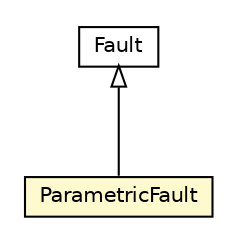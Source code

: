 #!/usr/local/bin/dot
#
# Class diagram 
# Generated by UMLGraph version R5_6-24-gf6e263 (http://www.umlgraph.org/)
#

digraph G {
	edge [fontname="Helvetica",fontsize=10,labelfontname="Helvetica",labelfontsize=10];
	node [fontname="Helvetica",fontsize=10,shape=plaintext];
	nodesep=0.25;
	ranksep=0.5;
	// org.universAAL.ontology.dependability.ParametricFault
	c264149 [label=<<table title="org.universAAL.ontology.dependability.ParametricFault" border="0" cellborder="1" cellspacing="0" cellpadding="2" port="p" bgcolor="lemonChiffon" href="./ParametricFault.html">
		<tr><td><table border="0" cellspacing="0" cellpadding="1">
<tr><td align="center" balign="center"> ParametricFault </td></tr>
		</table></td></tr>
		</table>>, URL="./ParametricFault.html", fontname="Helvetica", fontcolor="black", fontsize=10.0];
	// org.universAAL.ontology.dependability.Fault
	c264167 [label=<<table title="org.universAAL.ontology.dependability.Fault" border="0" cellborder="1" cellspacing="0" cellpadding="2" port="p" href="./Fault.html">
		<tr><td><table border="0" cellspacing="0" cellpadding="1">
<tr><td align="center" balign="center"> Fault </td></tr>
		</table></td></tr>
		</table>>, URL="./Fault.html", fontname="Helvetica", fontcolor="black", fontsize=10.0];
	//org.universAAL.ontology.dependability.ParametricFault extends org.universAAL.ontology.dependability.Fault
	c264167:p -> c264149:p [dir=back,arrowtail=empty];
}

